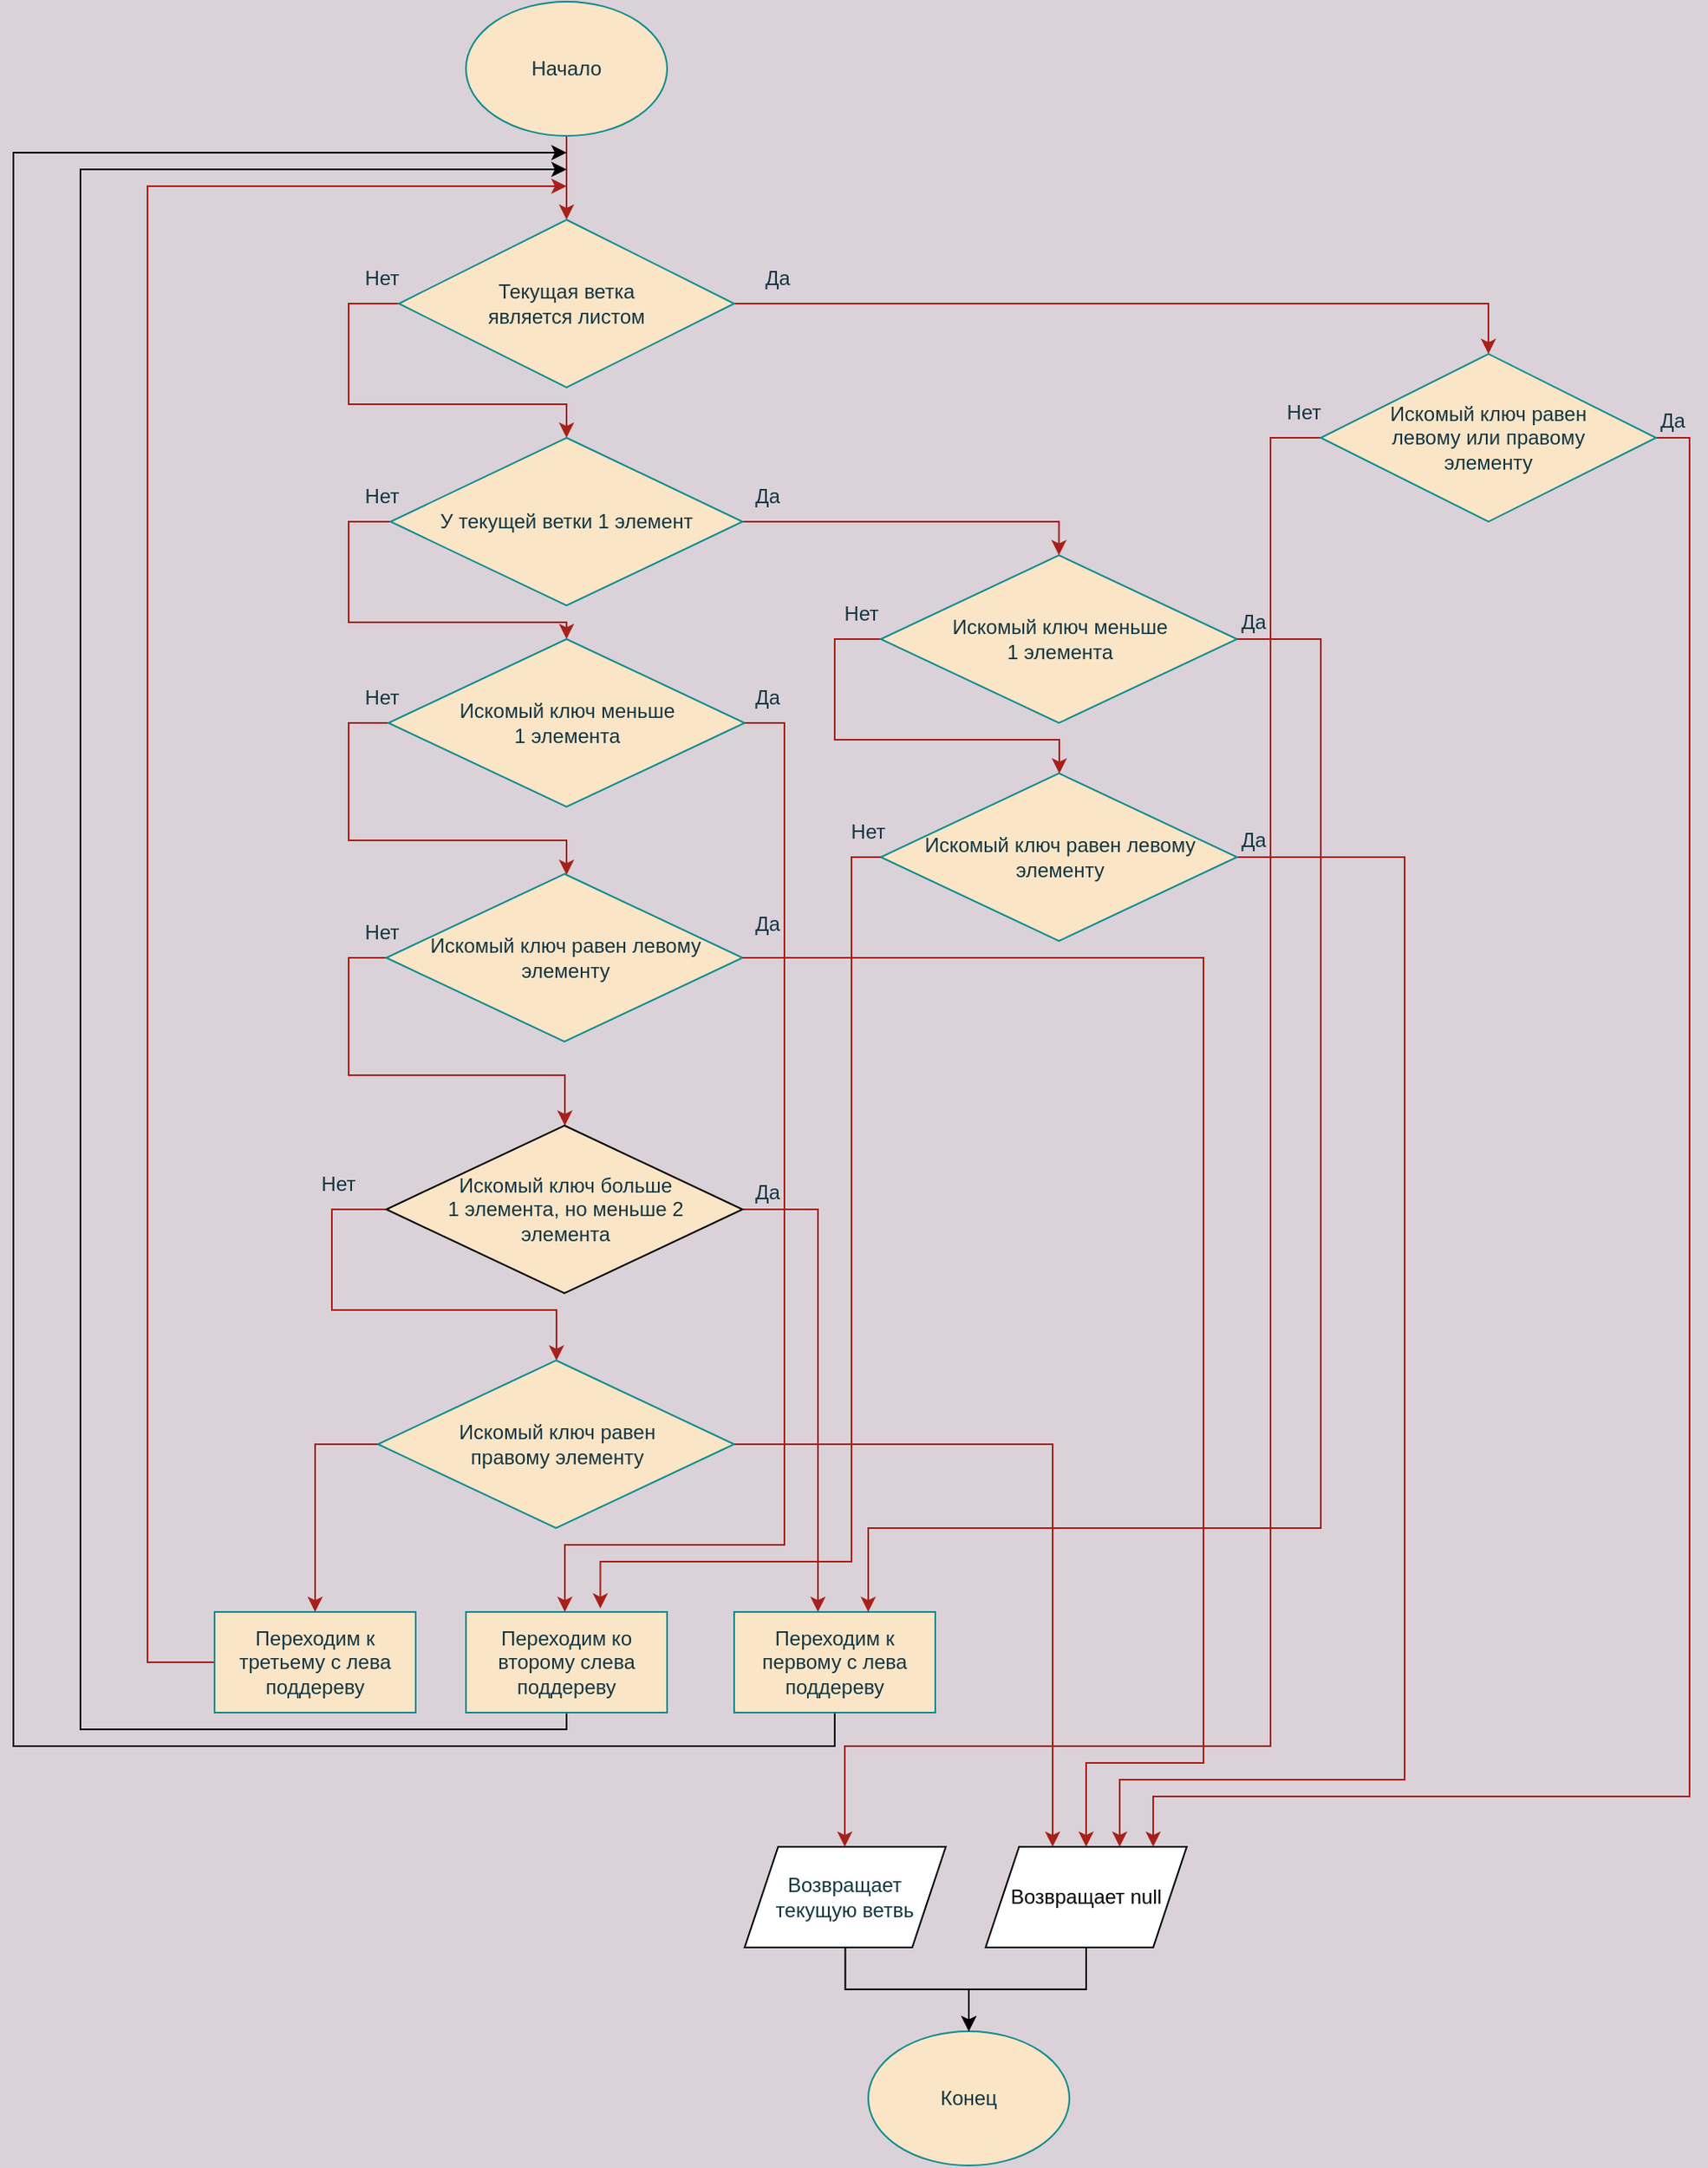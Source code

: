 <mxfile version="15.8.7" type="device"><diagram id="V7fKGRvN5NZ3s3AjOgao" name="Page-1"><mxGraphModel dx="2387" dy="1386" grid="1" gridSize="10" guides="1" tooltips="1" connect="1" arrows="1" fold="1" page="1" pageScale="1" pageWidth="827" pageHeight="1169" background="#DAD2D8" math="0" shadow="0"><root><mxCell id="0"/><mxCell id="1" parent="0"/><mxCell id="o7MWV00I1rNUFXWuXoQk-1" style="edgeStyle=orthogonalEdgeStyle;rounded=0;orthogonalLoop=1;jettySize=auto;html=1;labelBackgroundColor=#DAD2D8;strokeColor=#A8201A;fontColor=#143642;" parent="1" source="o7MWV00I1rNUFXWuXoQk-2" target="o7MWV00I1rNUFXWuXoQk-5" edge="1"><mxGeometry relative="1" as="geometry"/></mxCell><mxCell id="o7MWV00I1rNUFXWuXoQk-2" value="Начало" style="ellipse;whiteSpace=wrap;html=1;fillColor=#FAE5C7;strokeColor=#0F8B8D;fontColor=#143642;" parent="1" vertex="1"><mxGeometry x="160" y="40" width="120" height="80" as="geometry"/></mxCell><mxCell id="o7MWV00I1rNUFXWuXoQk-4" style="edgeStyle=orthogonalEdgeStyle;rounded=0;orthogonalLoop=1;jettySize=auto;html=1;labelBackgroundColor=#DAD2D8;strokeColor=#A8201A;fontColor=#143642;" parent="1" source="o7MWV00I1rNUFXWuXoQk-5" target="o7MWV00I1rNUFXWuXoQk-8" edge="1"><mxGeometry relative="1" as="geometry"><Array as="points"><mxPoint x="90" y="220"/><mxPoint x="90" y="280"/><mxPoint x="220" y="280"/></Array></mxGeometry></mxCell><mxCell id="o7MWV00I1rNUFXWuXoQk-43" style="edgeStyle=orthogonalEdgeStyle;rounded=0;orthogonalLoop=1;jettySize=auto;html=1;entryX=0.5;entryY=0;entryDx=0;entryDy=0;labelBackgroundColor=#DAD2D8;strokeColor=#A8201A;fontColor=#143642;" parent="1" source="o7MWV00I1rNUFXWuXoQk-5" target="o7MWV00I1rNUFXWuXoQk-42" edge="1"><mxGeometry relative="1" as="geometry"/></mxCell><mxCell id="o7MWV00I1rNUFXWuXoQk-5" value="&lt;div&gt;Текущая ветка &lt;br&gt;&lt;/div&gt;&lt;div&gt;является листом&lt;br&gt;&lt;/div&gt;" style="rhombus;whiteSpace=wrap;html=1;fillColor=#FAE5C7;strokeColor=#0F8B8D;fontColor=#143642;" parent="1" vertex="1"><mxGeometry x="120" y="170" width="200" height="100" as="geometry"/></mxCell><mxCell id="o7MWV00I1rNUFXWuXoQk-6" style="edgeStyle=orthogonalEdgeStyle;rounded=0;orthogonalLoop=1;jettySize=auto;html=1;labelBackgroundColor=#DAD2D8;strokeColor=#A8201A;fontColor=#143642;" parent="1" source="o7MWV00I1rNUFXWuXoQk-8" target="o7MWV00I1rNUFXWuXoQk-11" edge="1"><mxGeometry relative="1" as="geometry"><Array as="points"><mxPoint x="90" y="350"/><mxPoint x="90" y="410"/><mxPoint x="220" y="410"/></Array></mxGeometry></mxCell><mxCell id="o7MWV00I1rNUFXWuXoQk-46" style="edgeStyle=orthogonalEdgeStyle;rounded=0;orthogonalLoop=1;jettySize=auto;html=1;entryX=0.5;entryY=0;entryDx=0;entryDy=0;labelBackgroundColor=#DAD2D8;strokeColor=#A8201A;fontColor=#143642;" parent="1" source="o7MWV00I1rNUFXWuXoQk-8" target="o7MWV00I1rNUFXWuXoQk-44" edge="1"><mxGeometry relative="1" as="geometry"/></mxCell><mxCell id="o7MWV00I1rNUFXWuXoQk-8" value="У текущей ветки 1 элемент" style="rhombus;whiteSpace=wrap;html=1;fillColor=#FAE5C7;strokeColor=#0F8B8D;fontColor=#143642;" parent="1" vertex="1"><mxGeometry x="115" y="300" width="210" height="100" as="geometry"/></mxCell><mxCell id="o7MWV00I1rNUFXWuXoQk-10" style="edgeStyle=orthogonalEdgeStyle;rounded=0;orthogonalLoop=1;jettySize=auto;html=1;labelBackgroundColor=#DAD2D8;strokeColor=#A8201A;fontColor=#143642;" parent="1" source="o7MWV00I1rNUFXWuXoQk-11" target="o7MWV00I1rNUFXWuXoQk-17" edge="1"><mxGeometry relative="1" as="geometry"><Array as="points"><mxPoint x="90" y="470"/><mxPoint x="90" y="540"/><mxPoint x="220" y="540"/></Array></mxGeometry></mxCell><mxCell id="o7MWV00I1rNUFXWuXoQk-11" value="&lt;div&gt;Искомый ключ меньше&lt;/div&gt;&lt;div&gt; 1 элемента&lt;/div&gt;" style="rhombus;whiteSpace=wrap;html=1;fillColor=#FAE5C7;strokeColor=#0F8B8D;fontColor=#143642;" parent="1" vertex="1"><mxGeometry x="113.75" y="420" width="212.5" height="100" as="geometry"/></mxCell><mxCell id="o7MWV00I1rNUFXWuXoQk-15" style="edgeStyle=orthogonalEdgeStyle;rounded=0;orthogonalLoop=1;jettySize=auto;html=1;labelBackgroundColor=#DAD2D8;strokeColor=#A8201A;fontColor=#143642;" parent="1" source="o7MWV00I1rNUFXWuXoQk-17" target="o7MWV00I1rNUFXWuXoQk-20" edge="1"><mxGeometry relative="1" as="geometry"><Array as="points"><mxPoint x="90" y="610"/><mxPoint x="90" y="680"/><mxPoint x="219" y="680"/></Array></mxGeometry></mxCell><mxCell id="o7MWV00I1rNUFXWuXoQk-17" value="Искомый ключ равен левому элементу" style="rhombus;whiteSpace=wrap;html=1;fillColor=#FAE5C7;strokeColor=#0F8B8D;fontColor=#143642;" parent="1" vertex="1"><mxGeometry x="112.5" y="560" width="212.5" height="100" as="geometry"/></mxCell><mxCell id="o7MWV00I1rNUFXWuXoQk-18" style="edgeStyle=orthogonalEdgeStyle;rounded=0;orthogonalLoop=1;jettySize=auto;html=1;labelBackgroundColor=#DAD2D8;strokeColor=#A8201A;fontColor=#143642;" parent="1" source="o7MWV00I1rNUFXWuXoQk-20" target="o7MWV00I1rNUFXWuXoQk-29" edge="1"><mxGeometry relative="1" as="geometry"><Array as="points"><mxPoint x="370" y="760"/></Array></mxGeometry></mxCell><mxCell id="o7MWV00I1rNUFXWuXoQk-19" style="edgeStyle=orthogonalEdgeStyle;rounded=0;orthogonalLoop=1;jettySize=auto;html=1;labelBackgroundColor=#DAD2D8;strokeColor=#A8201A;fontColor=#143642;" parent="1" source="o7MWV00I1rNUFXWuXoQk-20" target="o7MWV00I1rNUFXWuXoQk-40" edge="1"><mxGeometry relative="1" as="geometry"><Array as="points"><mxPoint x="80" y="760"/><mxPoint x="80" y="820"/><mxPoint x="214" y="820"/></Array></mxGeometry></mxCell><mxCell id="o7MWV00I1rNUFXWuXoQk-20" value="&lt;div&gt;Искомый ключ больше&lt;/div&gt;&lt;div&gt; 1 элемента, но меньше 2&lt;/div&gt;&lt;div&gt;элемента&lt;br&gt;&lt;/div&gt;" style="rhombus;whiteSpace=wrap;html=1;fillColor=#FAE5C7;strokeColor=default;fontColor=#143642;" parent="1" vertex="1"><mxGeometry x="112.5" y="710" width="212.5" height="100" as="geometry"/></mxCell><mxCell id="o7MWV00I1rNUFXWuXoQk-21" value="Конец" style="ellipse;whiteSpace=wrap;html=1;fillColor=#FAE5C7;strokeColor=#0F8B8D;fontColor=#143642;" parent="1" vertex="1"><mxGeometry x="400" y="1250" width="120" height="80" as="geometry"/></mxCell><mxCell id="o7MWV00I1rNUFXWuXoQk-22" value="Нет" style="text;html=1;strokeColor=none;fillColor=none;align=center;verticalAlign=middle;whiteSpace=wrap;rounded=0;fontColor=#143642;" parent="1" vertex="1"><mxGeometry x="80" y="190" width="60" height="30" as="geometry"/></mxCell><mxCell id="o7MWV00I1rNUFXWuXoQk-23" value="&lt;div&gt;Да&lt;/div&gt;" style="text;html=1;strokeColor=none;fillColor=none;align=center;verticalAlign=middle;whiteSpace=wrap;rounded=0;fontColor=#143642;" parent="1" vertex="1"><mxGeometry x="326.25" y="195" width="40" height="20" as="geometry"/></mxCell><mxCell id="o7MWV00I1rNUFXWuXoQk-24" value="Нет" style="text;html=1;strokeColor=none;fillColor=none;align=center;verticalAlign=middle;whiteSpace=wrap;rounded=0;fontColor=#143642;" parent="1" vertex="1"><mxGeometry x="80" y="320" width="60" height="30" as="geometry"/></mxCell><mxCell id="o7MWV00I1rNUFXWuXoQk-25" value="Нет" style="text;html=1;strokeColor=none;fillColor=none;align=center;verticalAlign=middle;whiteSpace=wrap;rounded=0;fontColor=#143642;" parent="1" vertex="1"><mxGeometry x="80" y="440" width="60" height="30" as="geometry"/></mxCell><mxCell id="o7MWV00I1rNUFXWuXoQk-26" value="Нет" style="text;html=1;strokeColor=none;fillColor=none;align=center;verticalAlign=middle;whiteSpace=wrap;rounded=0;fontColor=#143642;" parent="1" vertex="1"><mxGeometry x="80" y="580" width="60" height="30" as="geometry"/></mxCell><mxCell id="o7MWV00I1rNUFXWuXoQk-27" value="Нет" style="text;html=1;strokeColor=none;fillColor=none;align=center;verticalAlign=middle;whiteSpace=wrap;rounded=0;fontColor=#143642;" parent="1" vertex="1"><mxGeometry x="53.75" y="730" width="60" height="30" as="geometry"/></mxCell><mxCell id="vD8C6I1quH09PyOMff_2-7" style="edgeStyle=orthogonalEdgeStyle;rounded=0;orthogonalLoop=1;jettySize=auto;html=1;" edge="1" parent="1" source="o7MWV00I1rNUFXWuXoQk-29"><mxGeometry relative="1" as="geometry"><mxPoint x="220" y="130" as="targetPoint"/><Array as="points"><mxPoint x="380" y="1080"/><mxPoint x="-110" y="1080"/><mxPoint x="-110" y="130"/><mxPoint x="220" y="130"/></Array></mxGeometry></mxCell><mxCell id="o7MWV00I1rNUFXWuXoQk-29" value="Переходим к первому с лева поддереву" style="rounded=0;whiteSpace=wrap;html=1;fillColor=#FAE5C7;strokeColor=#0F8B8D;fontColor=#143642;" parent="1" vertex="1"><mxGeometry x="320" y="1000" width="120" height="60" as="geometry"/></mxCell><mxCell id="vD8C6I1quH09PyOMff_2-6" style="edgeStyle=orthogonalEdgeStyle;rounded=0;orthogonalLoop=1;jettySize=auto;html=1;" edge="1" parent="1" source="o7MWV00I1rNUFXWuXoQk-31"><mxGeometry relative="1" as="geometry"><mxPoint x="220" y="140" as="targetPoint"/><Array as="points"><mxPoint x="220" y="1070"/><mxPoint x="-70" y="1070"/><mxPoint x="-70" y="140"/><mxPoint x="220" y="140"/></Array></mxGeometry></mxCell><mxCell id="o7MWV00I1rNUFXWuXoQk-31" value="Переходим ко второму слева поддереву " style="rounded=0;whiteSpace=wrap;html=1;fillColor=#FAE5C7;strokeColor=#0F8B8D;fontColor=#143642;" parent="1" vertex="1"><mxGeometry x="160" y="1000" width="120" height="60" as="geometry"/></mxCell><mxCell id="o7MWV00I1rNUFXWuXoQk-32" style="edgeStyle=orthogonalEdgeStyle;rounded=0;orthogonalLoop=1;jettySize=auto;html=1;labelBackgroundColor=#DAD2D8;strokeColor=#A8201A;fontColor=#143642;" parent="1" source="o7MWV00I1rNUFXWuXoQk-33" edge="1"><mxGeometry relative="1" as="geometry"><mxPoint x="220" y="150" as="targetPoint"/><Array as="points"><mxPoint x="-30" y="1030"/><mxPoint x="-30" y="150"/></Array></mxGeometry></mxCell><mxCell id="o7MWV00I1rNUFXWuXoQk-33" value="Переходим к третьему с лева поддереву" style="rounded=0;whiteSpace=wrap;html=1;fillColor=#FAE5C7;strokeColor=#0F8B8D;fontColor=#143642;" parent="1" vertex="1"><mxGeometry x="10" y="1000" width="120" height="60" as="geometry"/></mxCell><mxCell id="o7MWV00I1rNUFXWuXoQk-34" value="&lt;div&gt;Да&lt;/div&gt;" style="text;html=1;strokeColor=none;fillColor=none;align=center;verticalAlign=middle;whiteSpace=wrap;rounded=0;fontColor=#143642;" parent="1" vertex="1"><mxGeometry x="320" y="325" width="40" height="20" as="geometry"/></mxCell><mxCell id="o7MWV00I1rNUFXWuXoQk-35" value="&lt;div&gt;Да&lt;/div&gt;" style="text;html=1;strokeColor=none;fillColor=none;align=center;verticalAlign=middle;whiteSpace=wrap;rounded=0;fontColor=#143642;" parent="1" vertex="1"><mxGeometry x="320" y="445" width="40" height="20" as="geometry"/></mxCell><mxCell id="o7MWV00I1rNUFXWuXoQk-37" value="&lt;div&gt;Да&lt;/div&gt;" style="text;html=1;strokeColor=none;fillColor=none;align=center;verticalAlign=middle;whiteSpace=wrap;rounded=0;fontColor=#143642;" parent="1" vertex="1"><mxGeometry x="320" y="580" width="40" height="20" as="geometry"/></mxCell><mxCell id="o7MWV00I1rNUFXWuXoQk-38" value="&lt;div&gt;Да&lt;/div&gt;" style="text;html=1;strokeColor=none;fillColor=none;align=center;verticalAlign=middle;whiteSpace=wrap;rounded=0;fontColor=#143642;" parent="1" vertex="1"><mxGeometry x="320" y="740" width="40" height="20" as="geometry"/></mxCell><mxCell id="o7MWV00I1rNUFXWuXoQk-40" value="&lt;div&gt;Искомый ключ равен&lt;/div&gt;&lt;div&gt; правому элементу &lt;br&gt;&lt;/div&gt;" style="rhombus;whiteSpace=wrap;html=1;fillColor=#FAE5C7;strokeColor=#0F8B8D;fontColor=#143642;" parent="1" vertex="1"><mxGeometry x="107.5" y="850" width="212.5" height="100" as="geometry"/></mxCell><mxCell id="o7MWV00I1rNUFXWuXoQk-48" style="edgeStyle=orthogonalEdgeStyle;rounded=0;orthogonalLoop=1;jettySize=auto;html=1;labelBackgroundColor=#DAD2D8;strokeColor=#A8201A;fontColor=#143642;" parent="1" source="o7MWV00I1rNUFXWuXoQk-42" edge="1"><mxGeometry relative="1" as="geometry"><mxPoint x="570" y="1140" as="targetPoint"/><Array as="points"><mxPoint x="890" y="300"/><mxPoint x="890" y="1110"/><mxPoint x="570" y="1110"/></Array></mxGeometry></mxCell><mxCell id="o7MWV00I1rNUFXWuXoQk-50" style="edgeStyle=orthogonalEdgeStyle;rounded=0;orthogonalLoop=1;jettySize=auto;html=1;labelBackgroundColor=#DAD2D8;strokeColor=#A8201A;fontColor=#143642;" parent="1" source="o7MWV00I1rNUFXWuXoQk-42" target="vD8C6I1quH09PyOMff_2-2" edge="1"><mxGeometry relative="1" as="geometry"><mxPoint x="360" y="1140" as="targetPoint"/><Array as="points"><mxPoint x="640" y="300"/><mxPoint x="640" y="1080"/><mxPoint x="386" y="1080"/></Array></mxGeometry></mxCell><mxCell id="o7MWV00I1rNUFXWuXoQk-42" value="&lt;div&gt;Искомый ключ равен &lt;br&gt;&lt;/div&gt;&lt;div&gt;левому или правому &lt;br&gt;&lt;/div&gt;&lt;div&gt;элементу&lt;br&gt;&lt;/div&gt;" style="rhombus;whiteSpace=wrap;html=1;fillColor=#FAE5C7;strokeColor=#0F8B8D;fontColor=#143642;" parent="1" vertex="1"><mxGeometry x="670" y="250" width="200" height="100" as="geometry"/></mxCell><mxCell id="o7MWV00I1rNUFXWuXoQk-47" style="edgeStyle=orthogonalEdgeStyle;rounded=0;orthogonalLoop=1;jettySize=auto;html=1;exitX=0;exitY=0.5;exitDx=0;exitDy=0;labelBackgroundColor=#DAD2D8;strokeColor=#A8201A;fontColor=#143642;" parent="1" source="o7MWV00I1rNUFXWuXoQk-44" target="o7MWV00I1rNUFXWuXoQk-45" edge="1"><mxGeometry relative="1" as="geometry"><Array as="points"><mxPoint x="380" y="420"/><mxPoint x="380" y="480"/><mxPoint x="514" y="480"/></Array></mxGeometry></mxCell><mxCell id="o7MWV00I1rNUFXWuXoQk-44" value="&lt;div&gt;Искомый ключ меньше&lt;/div&gt;&lt;div&gt; 1 элемента&lt;/div&gt;" style="rhombus;whiteSpace=wrap;html=1;fillColor=#FAE5C7;strokeColor=#0F8B8D;fontColor=#143642;" parent="1" vertex="1"><mxGeometry x="407.5" y="370" width="212.5" height="100" as="geometry"/></mxCell><mxCell id="o7MWV00I1rNUFXWuXoQk-54" style="edgeStyle=orthogonalEdgeStyle;rounded=0;orthogonalLoop=1;jettySize=auto;html=1;labelBackgroundColor=#DAD2D8;strokeColor=#A8201A;fontColor=#143642;" parent="1" source="o7MWV00I1rNUFXWuXoQk-45" edge="1"><mxGeometry relative="1" as="geometry"><Array as="points"><mxPoint x="720" y="550"/><mxPoint x="720" y="1100"/><mxPoint x="550" y="1100"/></Array><mxPoint x="550" y="1140" as="targetPoint"/></mxGeometry></mxCell><mxCell id="o7MWV00I1rNUFXWuXoQk-45" value="Искомый ключ равен левому элементу" style="rhombus;whiteSpace=wrap;html=1;fillColor=#FAE5C7;strokeColor=#0F8B8D;fontColor=#143642;" parent="1" vertex="1"><mxGeometry x="407.5" y="500" width="212.5" height="100" as="geometry"/></mxCell><mxCell id="reL1AvGuCc2HdWmPlqxi-5" style="edgeStyle=orthogonalEdgeStyle;rounded=0;orthogonalLoop=1;jettySize=auto;html=1;labelBackgroundColor=#DAD2D8;strokeColor=#A8201A;fontColor=#143642;" parent="1" source="o7MWV00I1rNUFXWuXoQk-17" edge="1"><mxGeometry relative="1" as="geometry"><mxPoint x="530" y="1140" as="targetPoint"/><Array as="points"><mxPoint x="600" y="610"/><mxPoint x="600" y="1090"/><mxPoint x="530" y="1090"/></Array><mxPoint x="680.0" y="310.0" as="sourcePoint"/></mxGeometry></mxCell><mxCell id="reL1AvGuCc2HdWmPlqxi-7" style="edgeStyle=orthogonalEdgeStyle;rounded=0;orthogonalLoop=1;jettySize=auto;html=1;labelBackgroundColor=#DAD2D8;strokeColor=#A8201A;fontColor=#143642;exitX=1;exitY=0.5;exitDx=0;exitDy=0;" parent="1" source="o7MWV00I1rNUFXWuXoQk-40" edge="1"><mxGeometry relative="1" as="geometry"><Array as="points"><mxPoint x="510" y="900"/></Array><mxPoint x="335.0" y="770.0" as="sourcePoint"/><mxPoint x="510" y="1140" as="targetPoint"/></mxGeometry></mxCell><mxCell id="reL1AvGuCc2HdWmPlqxi-10" style="edgeStyle=orthogonalEdgeStyle;rounded=0;orthogonalLoop=1;jettySize=auto;html=1;labelBackgroundColor=#DAD2D8;strokeColor=#A8201A;fontColor=#143642;" parent="1" source="o7MWV00I1rNUFXWuXoQk-11" target="o7MWV00I1rNUFXWuXoQk-31" edge="1"><mxGeometry relative="1" as="geometry"><mxPoint x="540" y="1150" as="targetPoint"/><Array as="points"><mxPoint x="350" y="470"/><mxPoint x="350" y="960"/><mxPoint x="219" y="960"/></Array><mxPoint x="335.0" y="620.0" as="sourcePoint"/></mxGeometry></mxCell><mxCell id="reL1AvGuCc2HdWmPlqxi-12" style="edgeStyle=orthogonalEdgeStyle;rounded=0;orthogonalLoop=1;jettySize=auto;html=1;labelBackgroundColor=#DAD2D8;strokeColor=#A8201A;fontColor=#143642;entryX=0.5;entryY=0;entryDx=0;entryDy=0;exitX=0;exitY=0.5;exitDx=0;exitDy=0;" parent="1" source="o7MWV00I1rNUFXWuXoQk-40" target="o7MWV00I1rNUFXWuXoQk-33" edge="1"><mxGeometry relative="1" as="geometry"><mxPoint x="230" y="1010" as="targetPoint"/><Array as="points"><mxPoint x="70" y="900"/></Array><mxPoint x="336.25" y="480.0" as="sourcePoint"/></mxGeometry></mxCell><mxCell id="reL1AvGuCc2HdWmPlqxi-17" style="edgeStyle=orthogonalEdgeStyle;rounded=0;orthogonalLoop=1;jettySize=auto;html=1;exitX=1;exitY=0.5;exitDx=0;exitDy=0;labelBackgroundColor=#DAD2D8;strokeColor=#A8201A;fontColor=#143642;" parent="1" source="o7MWV00I1rNUFXWuXoQk-44" target="o7MWV00I1rNUFXWuXoQk-29" edge="1"><mxGeometry relative="1" as="geometry"><Array as="points"><mxPoint x="670" y="420"/><mxPoint x="670" y="950"/><mxPoint x="400" y="950"/></Array><mxPoint x="417.5" y="430" as="sourcePoint"/><mxPoint x="524" y="510.118" as="targetPoint"/></mxGeometry></mxCell><mxCell id="reL1AvGuCc2HdWmPlqxi-20" style="edgeStyle=orthogonalEdgeStyle;rounded=0;orthogonalLoop=1;jettySize=auto;html=1;labelBackgroundColor=#DAD2D8;strokeColor=#A8201A;fontColor=#143642;exitX=0;exitY=0.5;exitDx=0;exitDy=0;entryX=0.668;entryY=-0.035;entryDx=0;entryDy=0;entryPerimeter=0;" parent="1" source="o7MWV00I1rNUFXWuXoQk-45" target="o7MWV00I1rNUFXWuXoQk-31" edge="1"><mxGeometry relative="1" as="geometry"><Array as="points"><mxPoint x="390" y="550"/><mxPoint x="390" y="970"/><mxPoint x="240" y="970"/></Array><mxPoint x="335" y="770" as="sourcePoint"/><mxPoint x="390" y="1010" as="targetPoint"/></mxGeometry></mxCell><mxCell id="reL1AvGuCc2HdWmPlqxi-23" value="&lt;div&gt;Да&lt;/div&gt;" style="text;html=1;strokeColor=none;fillColor=none;align=center;verticalAlign=middle;whiteSpace=wrap;rounded=0;fontColor=#143642;" parent="1" vertex="1"><mxGeometry x="610" y="400" width="40" height="20" as="geometry"/></mxCell><mxCell id="reL1AvGuCc2HdWmPlqxi-24" value="&lt;div&gt;Да&lt;/div&gt;" style="text;html=1;strokeColor=none;fillColor=none;align=center;verticalAlign=middle;whiteSpace=wrap;rounded=0;fontColor=#143642;" parent="1" vertex="1"><mxGeometry x="610" y="530" width="40" height="20" as="geometry"/></mxCell><mxCell id="reL1AvGuCc2HdWmPlqxi-25" value="&lt;div&gt;Да&lt;/div&gt;" style="text;html=1;strokeColor=none;fillColor=none;align=center;verticalAlign=middle;whiteSpace=wrap;rounded=0;fontColor=#143642;" parent="1" vertex="1"><mxGeometry x="860" y="280" width="40" height="20" as="geometry"/></mxCell><mxCell id="reL1AvGuCc2HdWmPlqxi-26" value="Нет" style="text;html=1;strokeColor=none;fillColor=none;align=center;verticalAlign=middle;whiteSpace=wrap;rounded=0;fontColor=#143642;" parent="1" vertex="1"><mxGeometry x="366.25" y="390" width="60" height="30" as="geometry"/></mxCell><mxCell id="reL1AvGuCc2HdWmPlqxi-27" value="Нет" style="text;html=1;strokeColor=none;fillColor=none;align=center;verticalAlign=middle;whiteSpace=wrap;rounded=0;fontColor=#143642;" parent="1" vertex="1"><mxGeometry x="370" y="520" width="60" height="30" as="geometry"/></mxCell><mxCell id="reL1AvGuCc2HdWmPlqxi-28" value="Нет" style="text;html=1;strokeColor=none;fillColor=none;align=center;verticalAlign=middle;whiteSpace=wrap;rounded=0;fontColor=#143642;" parent="1" vertex="1"><mxGeometry x="630" y="270" width="60" height="30" as="geometry"/></mxCell><mxCell id="vD8C6I1quH09PyOMff_2-5" style="edgeStyle=orthogonalEdgeStyle;rounded=0;orthogonalLoop=1;jettySize=auto;html=1;" edge="1" parent="1" source="vD8C6I1quH09PyOMff_2-1" target="o7MWV00I1rNUFXWuXoQk-21"><mxGeometry relative="1" as="geometry"/></mxCell><mxCell id="vD8C6I1quH09PyOMff_2-1" value="Возвращает null" style="shape=parallelogram;perimeter=parallelogramPerimeter;whiteSpace=wrap;html=1;fixedSize=1;" vertex="1" parent="1"><mxGeometry x="470" y="1140" width="120" height="60" as="geometry"/></mxCell><mxCell id="vD8C6I1quH09PyOMff_2-4" style="edgeStyle=orthogonalEdgeStyle;rounded=0;orthogonalLoop=1;jettySize=auto;html=1;" edge="1" parent="1" source="vD8C6I1quH09PyOMff_2-2" target="o7MWV00I1rNUFXWuXoQk-21"><mxGeometry relative="1" as="geometry"/></mxCell><mxCell id="vD8C6I1quH09PyOMff_2-2" value="&lt;span style=&quot;color: rgb(20 , 54 , 66)&quot;&gt;Возвращает текущую ветвь&lt;/span&gt;" style="shape=parallelogram;perimeter=parallelogramPerimeter;whiteSpace=wrap;html=1;fixedSize=1;" vertex="1" parent="1"><mxGeometry x="326.25" y="1140" width="120" height="60" as="geometry"/></mxCell></root></mxGraphModel></diagram></mxfile>